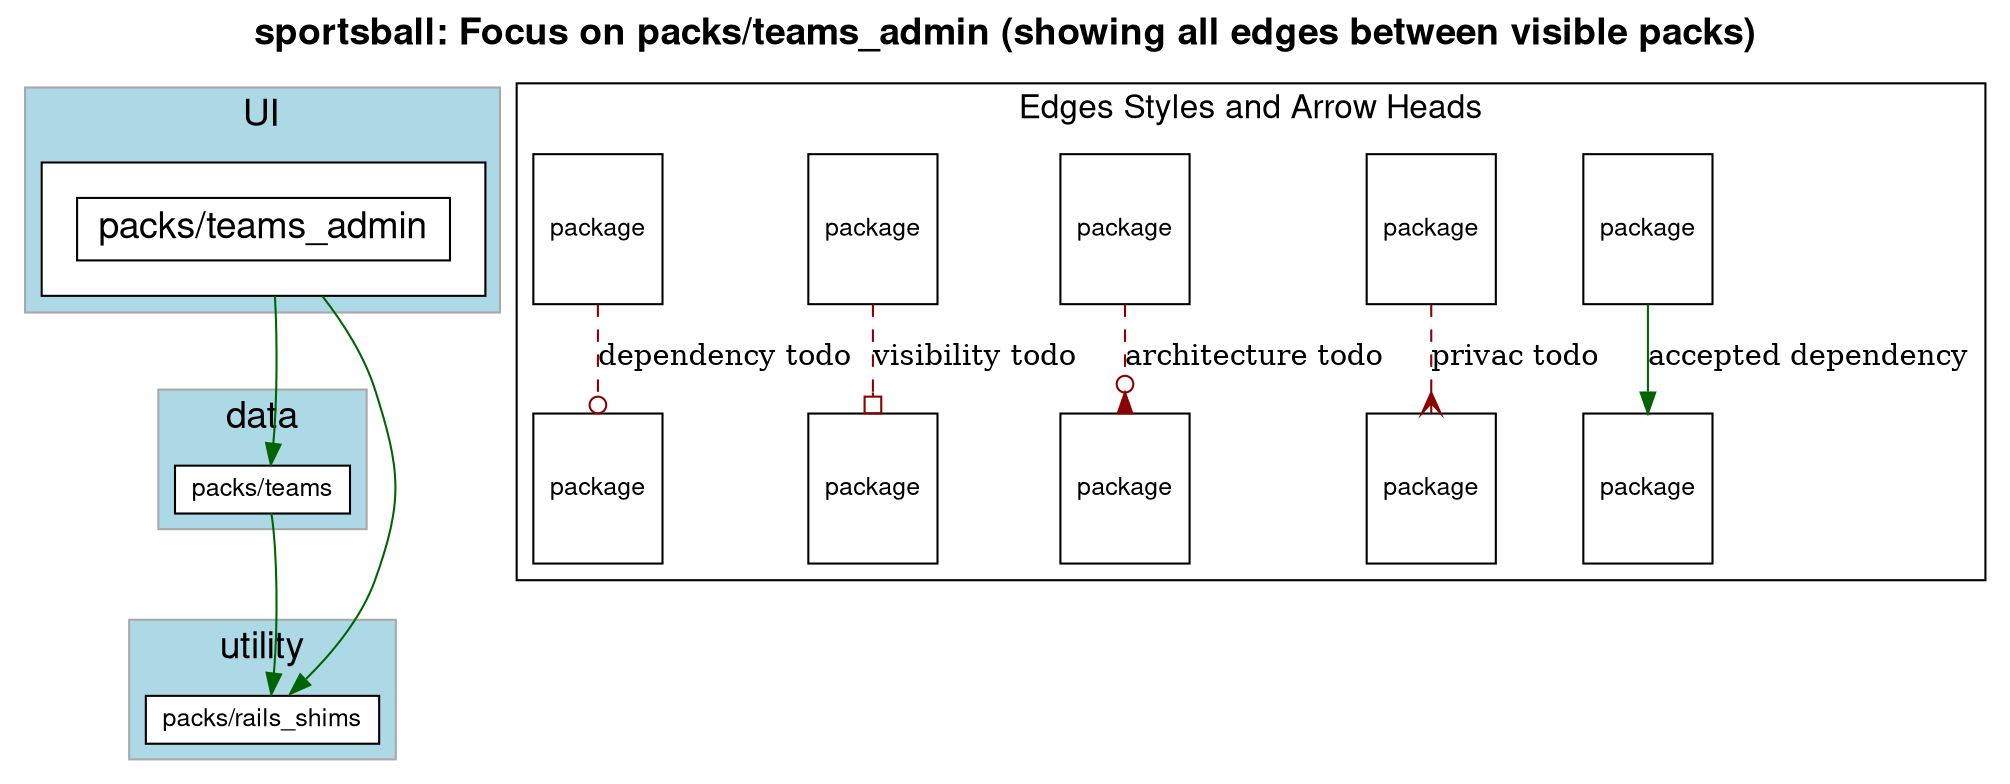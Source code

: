 digraph package_diagram {
  rankdir=TD
  graph [
    labelloc="t"
    fontname="Helvetica,Arial,sans-serif"
    dpi=100
    layout=dot
    label=<<b>sportsball: Focus on packs/teams_admin (showing all edges between visible packs)</b>>
    fontsize=18
  ]
  node [
    fontname="Helvetica,Arial,sans-serif"
    fontsize=26.0
    fontcolor=black
    fillcolor=white
    color=black
    height=1.0
    style=filled
    shape=plain
  ]
    subgraph app {
      shape=box
      color=darkgrey
      fillcolor=lightblue
      style=filled
        label="app"
        cluster=true
        rank = 0    }
    subgraph UI {
      shape=box
      color=darkgrey
      fillcolor=lightblue
      style=filled
        label="UI"
        cluster=true
        rank = 1        "packs/teams_admin" [
            fontsize=18.0
            label= <
                <table border='0' cellborder='1' cellspacing='0' cellpadding='16'><tr><td>
                  <table border='0' cellborder='1' cellspacing='0' cellpadding='4'>
                    <tr> <td port='private'> packs/teams_admin </td> </tr>
                  </table>
                </td></tr></table>
              >
          ]
        
    }
    subgraph data {
      shape=box
      color=darkgrey
      fillcolor=lightblue
      style=filled
        label="data"
        cluster=true
        rank = 2        "packs/teams" [
            fontsize=12.0
            label= <
                <table border='0' cellborder='1' cellspacing='0' cellpadding='4'>
                  <tr> <td align='left'> packs/teams </td> </tr>
                </table>
              >
          ]
        
    }
              "packs/teams_admin" -> "packs/teams" [ style=invis ]
    subgraph utility {
      shape=box
      color=darkgrey
      fillcolor=lightblue
      style=filled
        label="utility"
        cluster=true
        rank = 3        "packs/rails_shims" [
            fontsize=12.0
            label= <
                <table border='0' cellborder='1' cellspacing='0' cellpadding='4'>
                  <tr> <td align='left'> packs/rails_shims </td> </tr>
                </table>
              >
          ]
        
    }
              "packs/teams" -> "packs/rails_shims" [ style=invis ]
    subgraph NotInLayer {
      shape=box
      color=darkgrey
      fillcolor=lightblue
      style=filled
        cluster=false
    }
          "packs/teams_admin" -> "packs/rails_shims" [ color=darkgreen ]
          "packs/teams_admin" -> "packs/teams" [ color=darkgreen ]
          "packs/teams" -> "packs/rails_shims" [ color=darkgreen ]
  subgraph cluster_legend {
    fontsize=16
    label="Edges Styles and Arrow Heads"
    A [ fontsize=12 shape=box label="package"]
    B [ fontsize=12 shape=box label="package"]
    C [ fontsize=12 shape=box label="package"]
    D [ fontsize=12 shape=box label="package"]
    E [ fontsize=12 shape=box label="package"]
    F [ fontsize=12 shape=box label="package"]
    G [ fontsize=12 shape=box label="package"]
    H [ fontsize=12 shape=box label="package"]
    I [ fontsize=12 shape=box label="package"]
    J [ fontsize=12 shape=box label="package"]
    A -> B [label="accepted dependency" color=darkgreen]
    C -> D [label="privac todo" color=darkred style=dashed arrowhead=crow]
    E -> F [label="architecture todo" color=darkred style=dashed arrowhead=invodot]
    G -> H [label="visibility todo" color=darkred style=dashed arrowhead=obox]
    I -> J [label="dependency todo" color=darkred style=dashed arrowhead=odot]
  }
  subgraph cluster_teams_legend {
    fontsize=16
    label="Team Colors"


  }
  J -> "" [style=invis]
}
